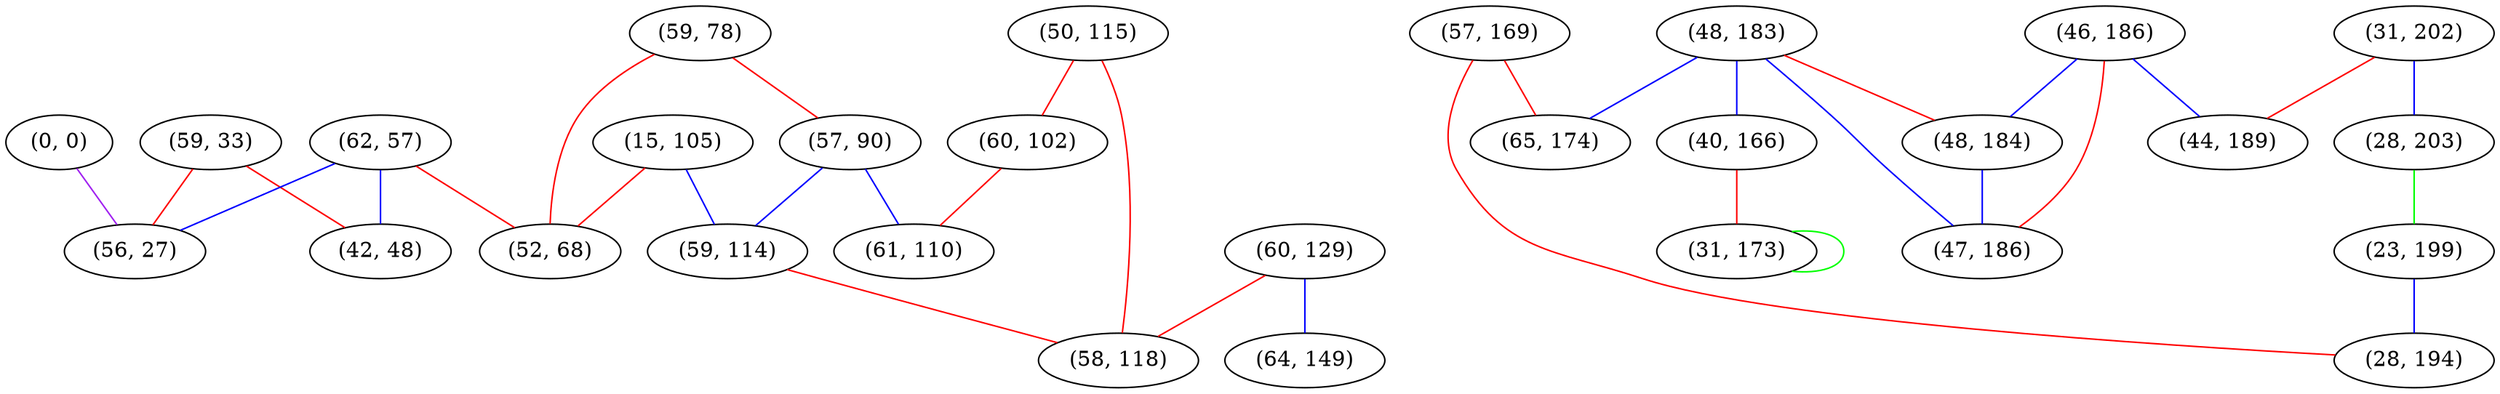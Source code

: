 graph "" {
"(59, 33)";
"(59, 78)";
"(48, 183)";
"(57, 90)";
"(50, 115)";
"(15, 105)";
"(62, 57)";
"(52, 68)";
"(31, 202)";
"(28, 203)";
"(60, 129)";
"(40, 166)";
"(57, 169)";
"(0, 0)";
"(56, 27)";
"(65, 174)";
"(46, 186)";
"(44, 189)";
"(48, 184)";
"(23, 199)";
"(47, 186)";
"(64, 149)";
"(42, 48)";
"(59, 114)";
"(58, 118)";
"(60, 102)";
"(28, 194)";
"(31, 173)";
"(61, 110)";
"(59, 33)" -- "(42, 48)"  [color=red, key=0, weight=1];
"(59, 33)" -- "(56, 27)"  [color=red, key=0, weight=1];
"(59, 78)" -- "(57, 90)"  [color=red, key=0, weight=1];
"(59, 78)" -- "(52, 68)"  [color=red, key=0, weight=1];
"(48, 183)" -- "(40, 166)"  [color=blue, key=0, weight=3];
"(48, 183)" -- "(48, 184)"  [color=red, key=0, weight=1];
"(48, 183)" -- "(65, 174)"  [color=blue, key=0, weight=3];
"(48, 183)" -- "(47, 186)"  [color=blue, key=0, weight=3];
"(57, 90)" -- "(61, 110)"  [color=blue, key=0, weight=3];
"(57, 90)" -- "(59, 114)"  [color=blue, key=0, weight=3];
"(50, 115)" -- "(58, 118)"  [color=red, key=0, weight=1];
"(50, 115)" -- "(60, 102)"  [color=red, key=0, weight=1];
"(15, 105)" -- "(59, 114)"  [color=blue, key=0, weight=3];
"(15, 105)" -- "(52, 68)"  [color=red, key=0, weight=1];
"(62, 57)" -- "(42, 48)"  [color=blue, key=0, weight=3];
"(62, 57)" -- "(56, 27)"  [color=blue, key=0, weight=3];
"(62, 57)" -- "(52, 68)"  [color=red, key=0, weight=1];
"(31, 202)" -- "(44, 189)"  [color=red, key=0, weight=1];
"(31, 202)" -- "(28, 203)"  [color=blue, key=0, weight=3];
"(28, 203)" -- "(23, 199)"  [color=green, key=0, weight=2];
"(60, 129)" -- "(58, 118)"  [color=red, key=0, weight=1];
"(60, 129)" -- "(64, 149)"  [color=blue, key=0, weight=3];
"(40, 166)" -- "(31, 173)"  [color=red, key=0, weight=1];
"(57, 169)" -- "(28, 194)"  [color=red, key=0, weight=1];
"(57, 169)" -- "(65, 174)"  [color=red, key=0, weight=1];
"(0, 0)" -- "(56, 27)"  [color=purple, key=0, weight=4];
"(46, 186)" -- "(44, 189)"  [color=blue, key=0, weight=3];
"(46, 186)" -- "(48, 184)"  [color=blue, key=0, weight=3];
"(46, 186)" -- "(47, 186)"  [color=red, key=0, weight=1];
"(48, 184)" -- "(47, 186)"  [color=blue, key=0, weight=3];
"(23, 199)" -- "(28, 194)"  [color=blue, key=0, weight=3];
"(59, 114)" -- "(58, 118)"  [color=red, key=0, weight=1];
"(60, 102)" -- "(61, 110)"  [color=red, key=0, weight=1];
"(31, 173)" -- "(31, 173)"  [color=green, key=0, weight=2];
}
